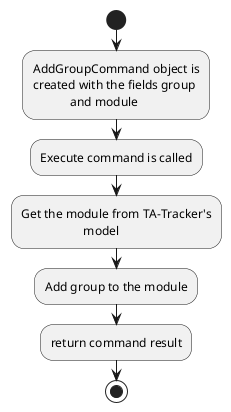 @startuml
start
:AddGroupCommand object is
created with the fields group
            and module;

:Execute command is called;

:Get the module from TA-Tracker's
                    model;

:Add group to the module;


:return command result;

stop
@enduml
